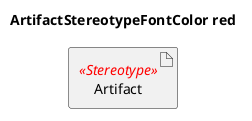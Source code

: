 @startuml
'!include ../../../plantuml-styles/plantuml-ae-skinparam-ex.iuml

skinparam ArtifactStereotypeFontColor red

title ArtifactStereotypeFontColor red

artifact Artifact <<Stereotype>>


@enduml